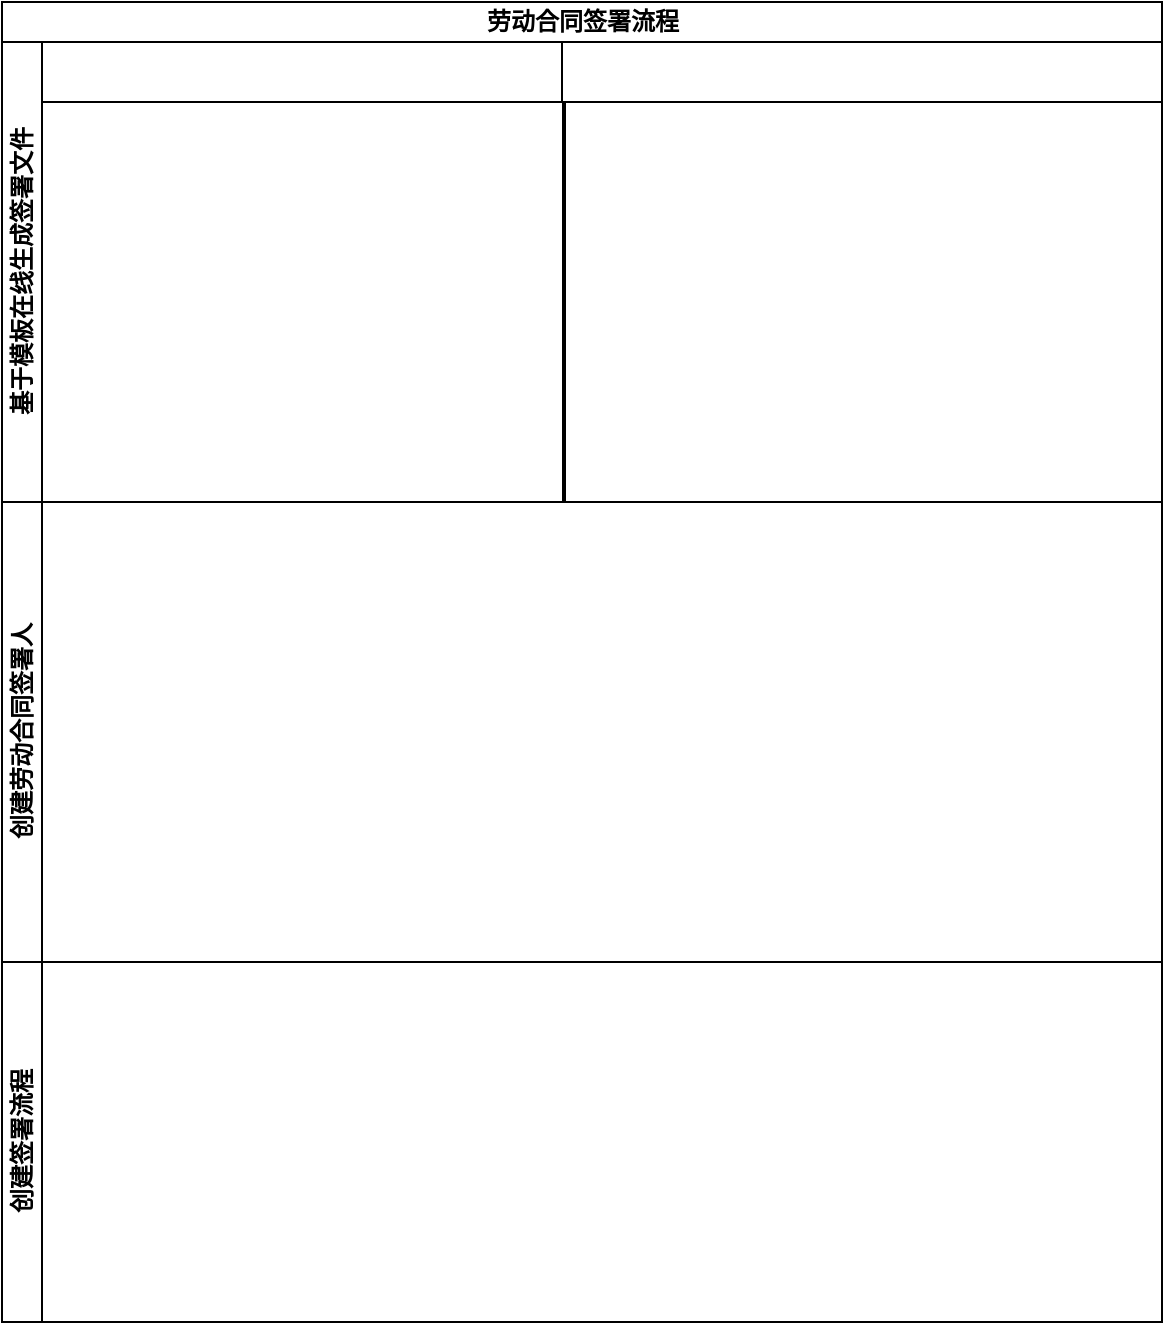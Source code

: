 <mxfile version="21.6.6" type="github">
  <diagram id="C5RBs43oDa-KdzZeNtuy" name="Page-1">
    <mxGraphModel dx="1290" dy="557" grid="1" gridSize="10" guides="1" tooltips="1" connect="1" arrows="1" fold="1" page="1" pageScale="1" pageWidth="827" pageHeight="1169" math="0" shadow="0">
      <root>
        <mxCell id="WIyWlLk6GJQsqaUBKTNV-0" />
        <mxCell id="WIyWlLk6GJQsqaUBKTNV-1" parent="WIyWlLk6GJQsqaUBKTNV-0" />
        <mxCell id="1GZfDRMCv4n1Jx7n0dT2-0" value="劳动合同签署流程" style="swimlane;childLayout=stackLayout;resizeParent=1;resizeParentMax=0;horizontal=1;startSize=20;horizontalStack=0;html=1;" vertex="1" parent="WIyWlLk6GJQsqaUBKTNV-1">
          <mxGeometry x="20" y="20" width="580" height="660" as="geometry" />
        </mxCell>
        <mxCell id="1GZfDRMCv4n1Jx7n0dT2-1" value="基于模板在线生成签署文件" style="swimlane;startSize=20;horizontal=0;html=1;" vertex="1" parent="1GZfDRMCv4n1Jx7n0dT2-0">
          <mxGeometry y="20" width="580" height="230" as="geometry" />
        </mxCell>
        <mxCell id="1GZfDRMCv4n1Jx7n0dT2-17" value="" style="line;strokeWidth=2;direction=south;html=1;" vertex="1" parent="1GZfDRMCv4n1Jx7n0dT2-1">
          <mxGeometry x="276" width="10" height="230" as="geometry" />
        </mxCell>
        <mxCell id="1GZfDRMCv4n1Jx7n0dT2-21" value="" style="rounded=0;whiteSpace=wrap;html=1;shadow=0;" vertex="1" parent="1GZfDRMCv4n1Jx7n0dT2-1">
          <mxGeometry x="20" width="260" height="30" as="geometry" />
        </mxCell>
        <mxCell id="1GZfDRMCv4n1Jx7n0dT2-24" value="" style="rounded=0;whiteSpace=wrap;html=1;" vertex="1" parent="1GZfDRMCv4n1Jx7n0dT2-1">
          <mxGeometry x="280" width="300" height="30" as="geometry" />
        </mxCell>
        <mxCell id="1GZfDRMCv4n1Jx7n0dT2-2" value="创建劳动合同签署人" style="swimlane;startSize=20;horizontal=0;html=1;" vertex="1" parent="1GZfDRMCv4n1Jx7n0dT2-0">
          <mxGeometry y="250" width="580" height="230" as="geometry" />
        </mxCell>
        <mxCell id="1GZfDRMCv4n1Jx7n0dT2-3" value="创建签署流程" style="swimlane;startSize=20;horizontal=0;html=1;" vertex="1" parent="1GZfDRMCv4n1Jx7n0dT2-0">
          <mxGeometry y="480" width="580" height="180" as="geometry" />
        </mxCell>
      </root>
    </mxGraphModel>
  </diagram>
</mxfile>
